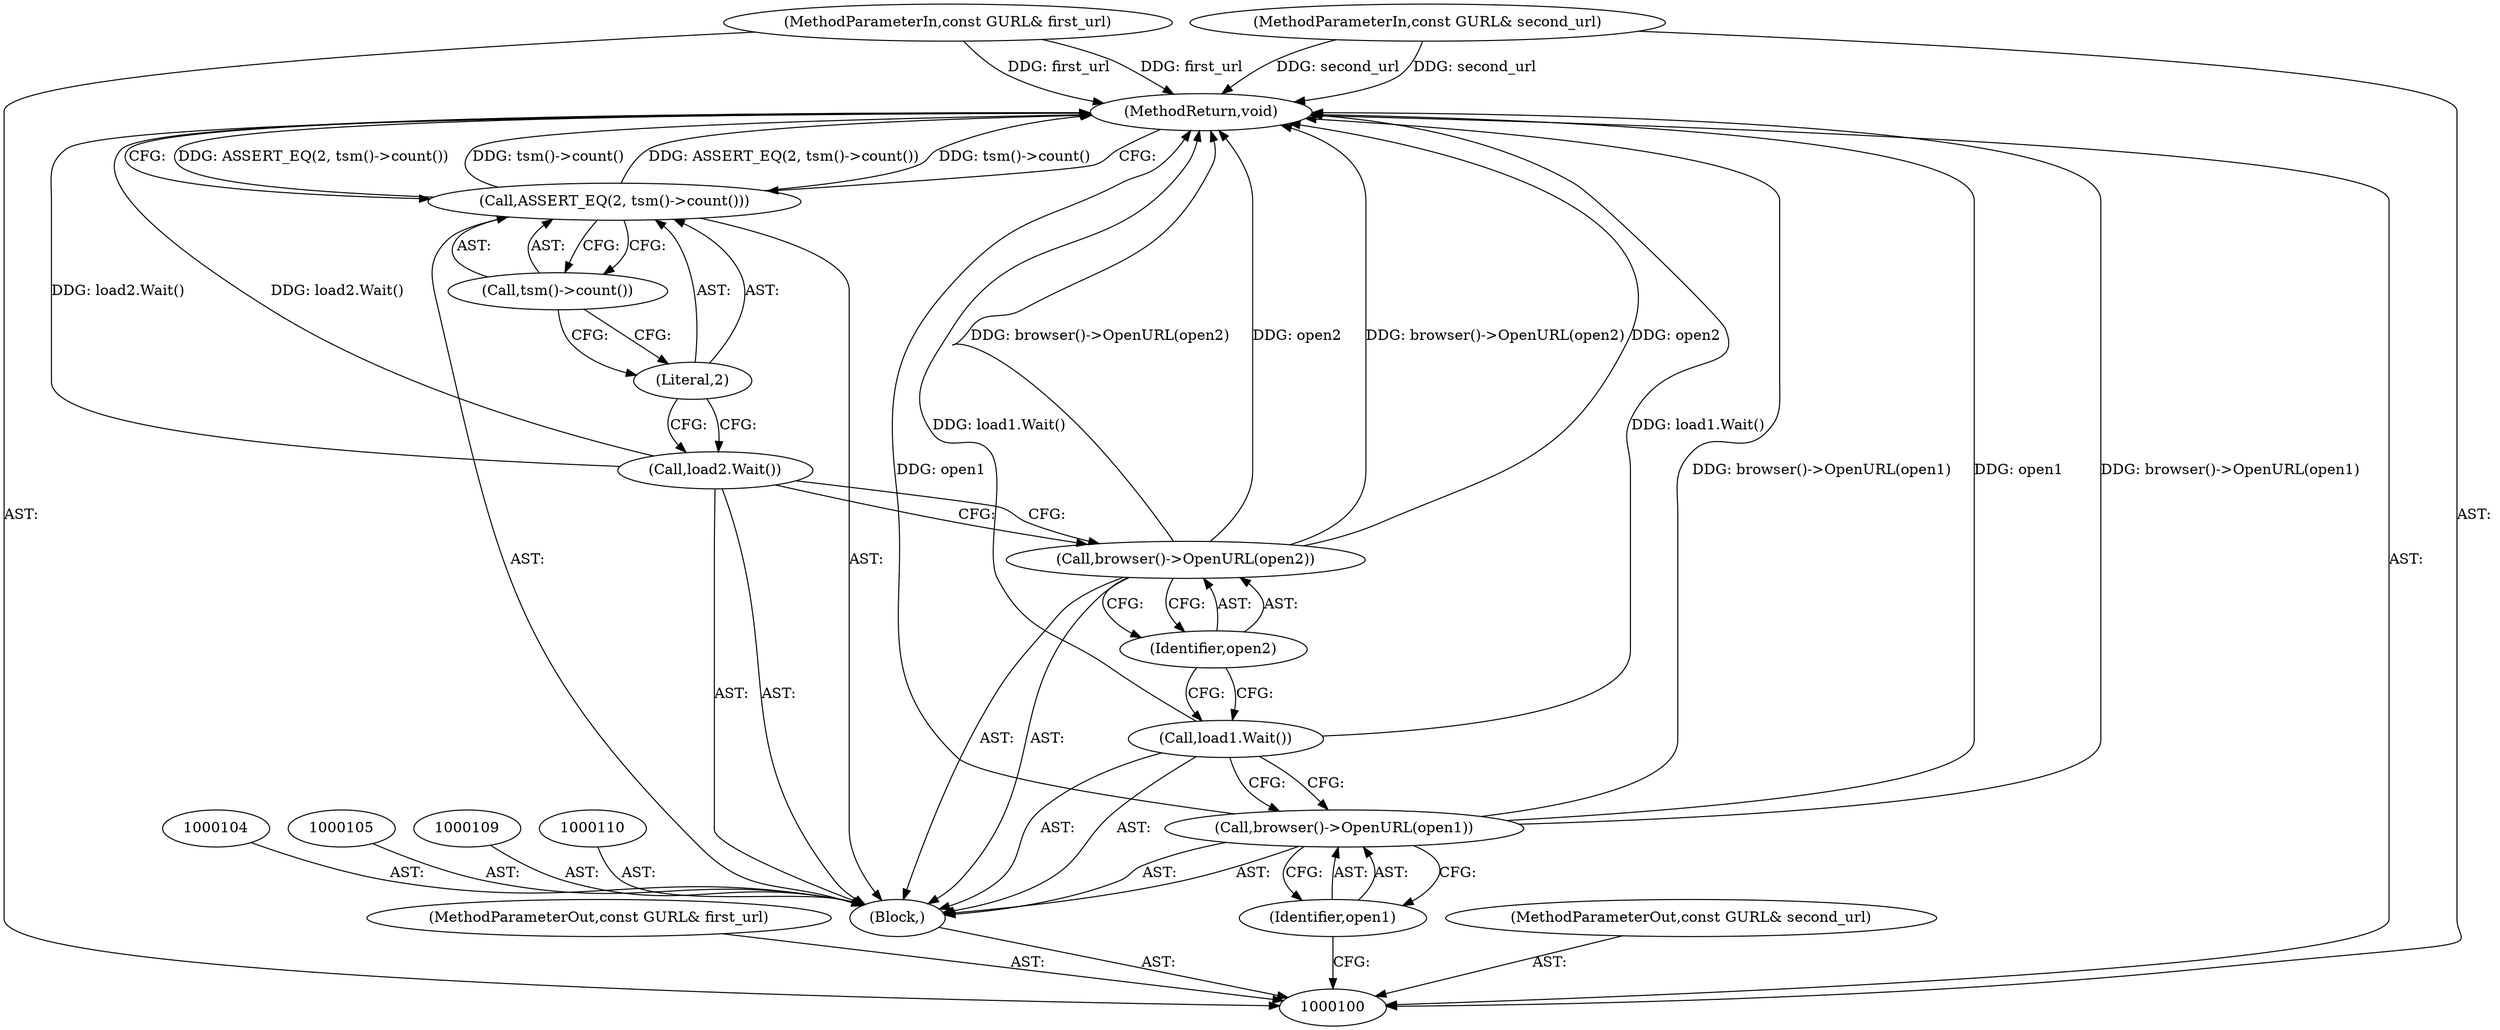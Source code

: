 digraph "1_Chrome_7394cf6f43d7a86630d3eb1c728fd63c621b5530_12" {
"1000101" [label="(MethodParameterIn,const GURL& first_url)"];
"1000142" [label="(MethodParameterOut,const GURL& first_url)"];
"1000117" [label="(MethodReturn,void)"];
"1000102" [label="(MethodParameterIn,const GURL& second_url)"];
"1000143" [label="(MethodParameterOut,const GURL& second_url)"];
"1000103" [label="(Block,)"];
"1000112" [label="(Identifier,open2)"];
"1000111" [label="(Call,browser()->OpenURL(open2))"];
"1000113" [label="(Call,load2.Wait())"];
"1000115" [label="(Literal,2)"];
"1000116" [label="(Call,tsm()->count())"];
"1000114" [label="(Call,ASSERT_EQ(2, tsm()->count()))"];
"1000107" [label="(Identifier,open1)"];
"1000106" [label="(Call,browser()->OpenURL(open1))"];
"1000108" [label="(Call,load1.Wait())"];
"1000101" -> "1000100"  [label="AST: "];
"1000101" -> "1000117"  [label="DDG: first_url"];
"1000142" -> "1000100"  [label="AST: "];
"1000117" -> "1000100"  [label="AST: "];
"1000117" -> "1000114"  [label="CFG: "];
"1000108" -> "1000117"  [label="DDG: load1.Wait()"];
"1000106" -> "1000117"  [label="DDG: open1"];
"1000106" -> "1000117"  [label="DDG: browser()->OpenURL(open1)"];
"1000114" -> "1000117"  [label="DDG: ASSERT_EQ(2, tsm()->count())"];
"1000114" -> "1000117"  [label="DDG: tsm()->count()"];
"1000102" -> "1000117"  [label="DDG: second_url"];
"1000111" -> "1000117"  [label="DDG: open2"];
"1000111" -> "1000117"  [label="DDG: browser()->OpenURL(open2)"];
"1000113" -> "1000117"  [label="DDG: load2.Wait()"];
"1000101" -> "1000117"  [label="DDG: first_url"];
"1000102" -> "1000100"  [label="AST: "];
"1000102" -> "1000117"  [label="DDG: second_url"];
"1000143" -> "1000100"  [label="AST: "];
"1000103" -> "1000100"  [label="AST: "];
"1000104" -> "1000103"  [label="AST: "];
"1000105" -> "1000103"  [label="AST: "];
"1000106" -> "1000103"  [label="AST: "];
"1000108" -> "1000103"  [label="AST: "];
"1000109" -> "1000103"  [label="AST: "];
"1000110" -> "1000103"  [label="AST: "];
"1000111" -> "1000103"  [label="AST: "];
"1000113" -> "1000103"  [label="AST: "];
"1000114" -> "1000103"  [label="AST: "];
"1000112" -> "1000111"  [label="AST: "];
"1000112" -> "1000108"  [label="CFG: "];
"1000111" -> "1000112"  [label="CFG: "];
"1000111" -> "1000103"  [label="AST: "];
"1000111" -> "1000112"  [label="CFG: "];
"1000112" -> "1000111"  [label="AST: "];
"1000113" -> "1000111"  [label="CFG: "];
"1000111" -> "1000117"  [label="DDG: open2"];
"1000111" -> "1000117"  [label="DDG: browser()->OpenURL(open2)"];
"1000113" -> "1000103"  [label="AST: "];
"1000113" -> "1000111"  [label="CFG: "];
"1000115" -> "1000113"  [label="CFG: "];
"1000113" -> "1000117"  [label="DDG: load2.Wait()"];
"1000115" -> "1000114"  [label="AST: "];
"1000115" -> "1000113"  [label="CFG: "];
"1000116" -> "1000115"  [label="CFG: "];
"1000116" -> "1000114"  [label="AST: "];
"1000116" -> "1000115"  [label="CFG: "];
"1000114" -> "1000116"  [label="CFG: "];
"1000114" -> "1000103"  [label="AST: "];
"1000114" -> "1000116"  [label="CFG: "];
"1000115" -> "1000114"  [label="AST: "];
"1000116" -> "1000114"  [label="AST: "];
"1000117" -> "1000114"  [label="CFG: "];
"1000114" -> "1000117"  [label="DDG: ASSERT_EQ(2, tsm()->count())"];
"1000114" -> "1000117"  [label="DDG: tsm()->count()"];
"1000107" -> "1000106"  [label="AST: "];
"1000107" -> "1000100"  [label="CFG: "];
"1000106" -> "1000107"  [label="CFG: "];
"1000106" -> "1000103"  [label="AST: "];
"1000106" -> "1000107"  [label="CFG: "];
"1000107" -> "1000106"  [label="AST: "];
"1000108" -> "1000106"  [label="CFG: "];
"1000106" -> "1000117"  [label="DDG: open1"];
"1000106" -> "1000117"  [label="DDG: browser()->OpenURL(open1)"];
"1000108" -> "1000103"  [label="AST: "];
"1000108" -> "1000106"  [label="CFG: "];
"1000112" -> "1000108"  [label="CFG: "];
"1000108" -> "1000117"  [label="DDG: load1.Wait()"];
}
